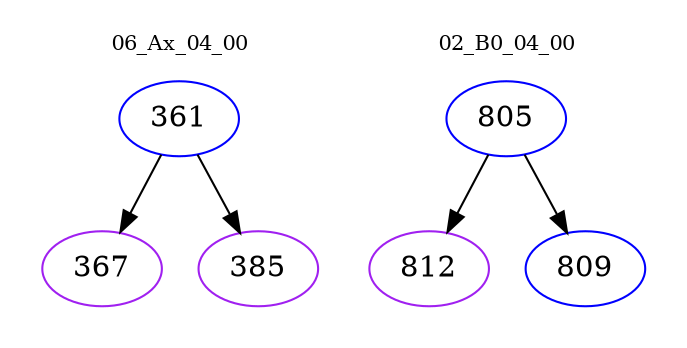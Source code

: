 digraph{
subgraph cluster_0 {
color = white
label = "06_Ax_04_00";
fontsize=10;
T0_361 [label="361", color="blue"]
T0_361 -> T0_367 [color="black"]
T0_367 [label="367", color="purple"]
T0_361 -> T0_385 [color="black"]
T0_385 [label="385", color="purple"]
}
subgraph cluster_1 {
color = white
label = "02_B0_04_00";
fontsize=10;
T1_805 [label="805", color="blue"]
T1_805 -> T1_812 [color="black"]
T1_812 [label="812", color="purple"]
T1_805 -> T1_809 [color="black"]
T1_809 [label="809", color="blue"]
}
}
